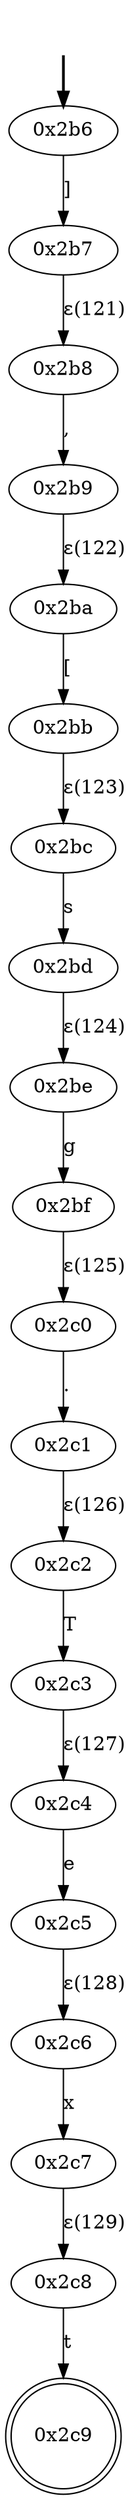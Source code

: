 digraph {
	fake [style=invisible]
	"0x2b6" [root=true]
	"0x2b7"
	"0x2b8"
	"0x2b9"
	"0x2ba"
	"0x2bb"
	"0x2bc"
	"0x2bd"
	"0x2be"
	"0x2bf"
	"0x2c0"
	"0x2c1"
	"0x2c2"
	"0x2c3"
	"0x2c4"
	"0x2c5"
	"0x2c6"
	"0x2c7"
	"0x2c8"
	"0x2c9" [shape=doublecircle]
	fake -> "0x2b6" [style=bold]
	"0x2b6" -> "0x2b7" [label="]"]
	"0x2b8" -> "0x2b9" [label=","]
	"0x2b7" -> "0x2b8" [label="ε(121)"]
	"0x2ba" -> "0x2bb" [label="["]
	"0x2b9" -> "0x2ba" [label="ε(122)"]
	"0x2bc" -> "0x2bd" [label=s]
	"0x2bb" -> "0x2bc" [label="ε(123)"]
	"0x2be" -> "0x2bf" [label=g]
	"0x2bd" -> "0x2be" [label="ε(124)"]
	"0x2c0" -> "0x2c1" [label="."]
	"0x2bf" -> "0x2c0" [label="ε(125)"]
	"0x2c2" -> "0x2c3" [label=T]
	"0x2c1" -> "0x2c2" [label="ε(126)"]
	"0x2c4" -> "0x2c5" [label=e]
	"0x2c3" -> "0x2c4" [label="ε(127)"]
	"0x2c6" -> "0x2c7" [label=x]
	"0x2c5" -> "0x2c6" [label="ε(128)"]
	"0x2c8" -> "0x2c9" [label=t]
	"0x2c7" -> "0x2c8" [label="ε(129)"]
}
